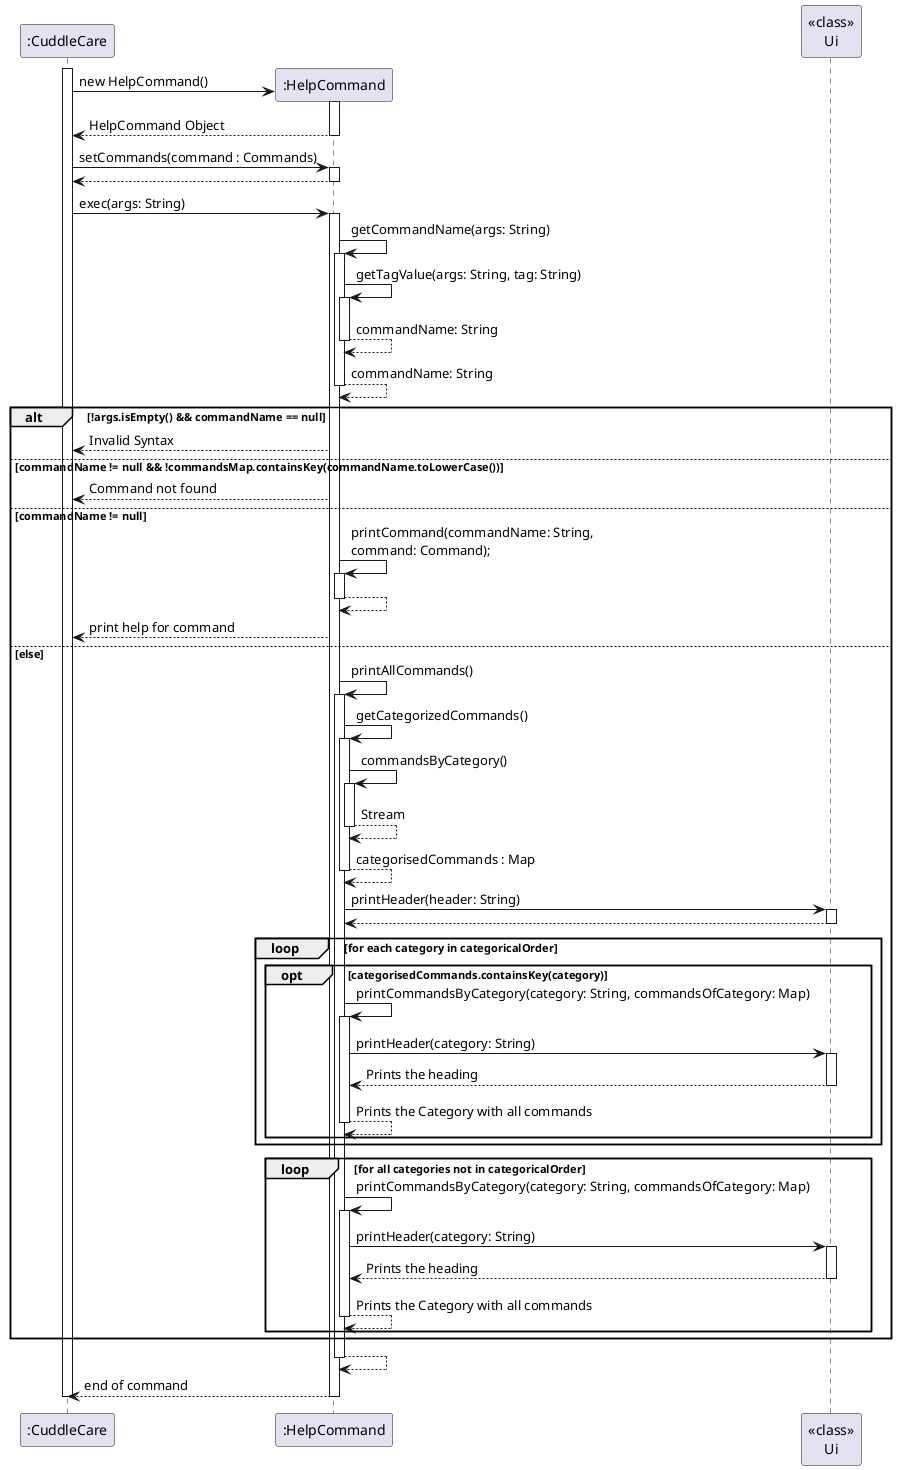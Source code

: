 @startuml

participant ":CuddleCare" as CuddleCare
participant ":HelpCommand" as Help
participant "<<class>>\nUi" as Ui

' Application Activation Bar
activate CuddleCare

' Constructor
CuddleCare -> Help** : new HelpCommand()
activate Help
return HelpCommand Object
' End of Constructor

' Sets commands : Commands
CuddleCare -> Help : setCommands(command : Commands)
activate Help
return

' Main execution of the command
CuddleCare -> Help : exec(args: String)
activate Help

    ' Get the name of the command in the argument (if any)
    Help -> Help : getCommandName(args: String)
    activate Help

        ' Get the name using another method
        Help -> Help : getTagValue(args: String, tag: String)
        activate Help
        return commandName: String

    return commandName: String

    ' if args is not empty and command name is null
    alt !args.isEmpty() && commandName == null
        Help --> CuddleCare : Invalid Syntax

    ' if the command name is not null, and the commandName is invalid
    else commandName != null && !commandsMap.containsKey(commandName.toLowerCase())
        Help --> CuddleCare : Command not found

    ' if commandName was provided (and it exists)
    else commandName != null
        Help -> Help : printCommand(commandName: String, \ncommand: Command);
        activate Help
        return
        Help --> CuddleCare : print help for command

    ' if no args were provided
    else else
        Help -> Help : printAllCommands()
        activate Help

            ' Filters commands into categories
            Help -> Help : getCategorizedCommands()
            activate Help
                Help -> Help : commandsByCategory()
                activate Help

                return Stream
            return categorisedCommands : Map

        Help -> Ui : printHeader(header: String)
        activate Ui
        return

        loop for each category in categoricalOrder
            opt categorisedCommands.containsKey(category)
                Help -> Help : printCommandsByCategory(category: String, commandsOfCategory: Map)
                activate Help
                    Help -> Ui : printHeader(category: String)
                    activate Ui
                    return Prints the heading
                return Prints the Category with all commands
            end
        end

        loop for all categories not in categoricalOrder
            Help -> Help : printCommandsByCategory(category: String, commandsOfCategory: Map)
            activate Help
                Help -> Ui : printHeader(category: String)
                activate Ui
                return Prints the heading
            return Prints the Category with all commands
        end

    end

return

return end of command

deactivate CuddleCare
' End of Activation Bar for the application

@enduml